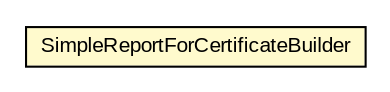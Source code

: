 #!/usr/local/bin/dot
#
# Class diagram 
# Generated by UMLGraph version R5_6-24-gf6e263 (http://www.umlgraph.org/)
#

digraph G {
	edge [fontname="arial",fontsize=10,labelfontname="arial",labelfontsize=10];
	node [fontname="arial",fontsize=10,shape=plaintext];
	nodesep=0.25;
	ranksep=0.5;
	// eu.europa.esig.dss.validation.executor.SimpleReportForCertificateBuilder
	c672681 [label=<<table title="eu.europa.esig.dss.validation.executor.SimpleReportForCertificateBuilder" border="0" cellborder="1" cellspacing="0" cellpadding="2" port="p" bgcolor="lemonChiffon" href="./SimpleReportForCertificateBuilder.html">
		<tr><td><table border="0" cellspacing="0" cellpadding="1">
<tr><td align="center" balign="center"> SimpleReportForCertificateBuilder </td></tr>
		</table></td></tr>
		</table>>, URL="./SimpleReportForCertificateBuilder.html", fontname="arial", fontcolor="black", fontsize=10.0];
}


